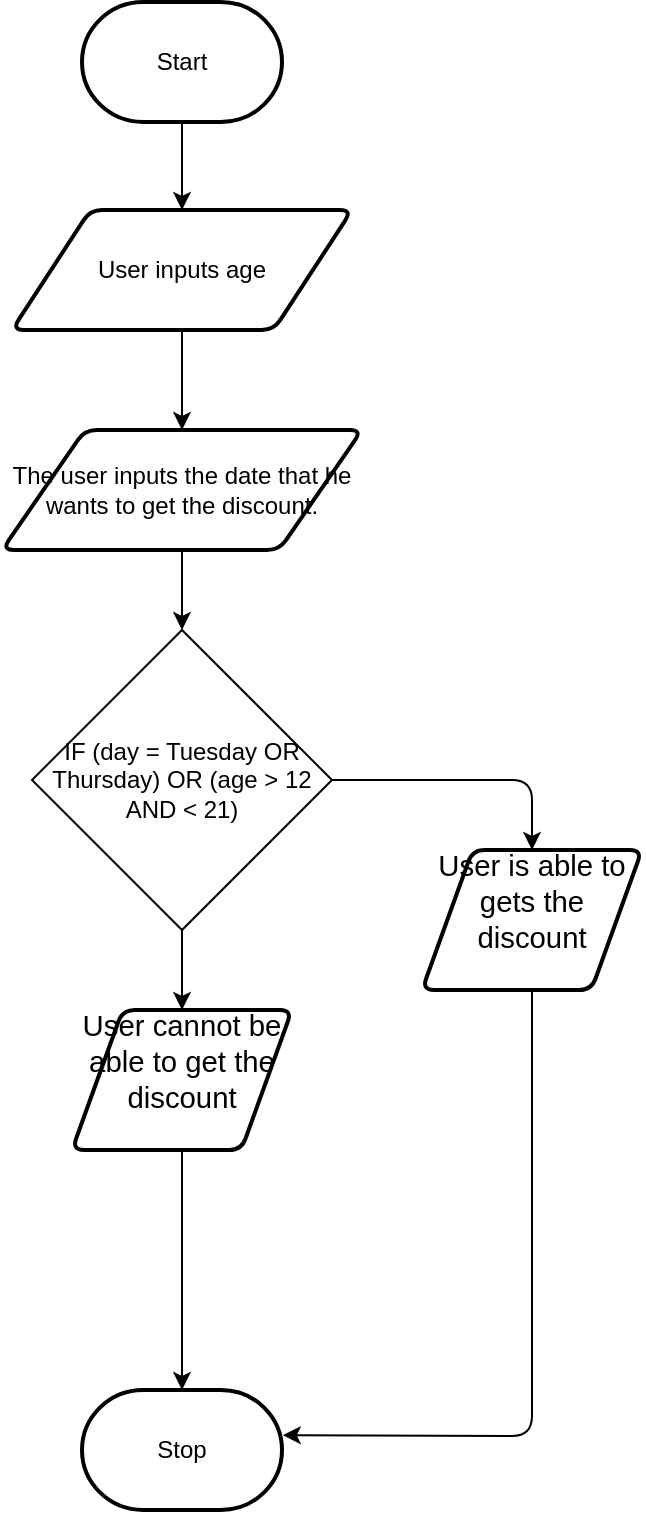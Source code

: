 <mxfile>
    <diagram id="GInHtZuMB5CcCfA9ihm7" name="Page-1">
        <mxGraphModel dx="856" dy="601" grid="1" gridSize="10" guides="1" tooltips="1" connect="1" arrows="1" fold="1" page="1" pageScale="1" pageWidth="850" pageHeight="1100" math="0" shadow="0">
            <root>
                <mxCell id="0"/>
                <mxCell id="1" parent="0"/>
                <mxCell id="7" style="edgeStyle=none;html=1;" parent="1" source="2" edge="1">
                    <mxGeometry relative="1" as="geometry">
                        <mxPoint x="350" y="250" as="targetPoint"/>
                    </mxGeometry>
                </mxCell>
                <mxCell id="2" value="Start" style="strokeWidth=2;html=1;shape=mxgraph.flowchart.terminator;whiteSpace=wrap;" parent="1" vertex="1">
                    <mxGeometry x="300" y="146" width="100" height="60" as="geometry"/>
                </mxCell>
                <mxCell id="8" style="edgeStyle=none;html=1;" parent="1" source="3" edge="1">
                    <mxGeometry relative="1" as="geometry">
                        <mxPoint x="350" y="460" as="targetPoint"/>
                    </mxGeometry>
                </mxCell>
                <mxCell id="3" value="The user inputs the date that he wants to get the discount." style="shape=parallelogram;html=1;strokeWidth=2;perimeter=parallelogramPerimeter;whiteSpace=wrap;rounded=1;arcSize=12;size=0.23;" parent="1" vertex="1">
                    <mxGeometry x="260" y="360" width="180" height="60" as="geometry"/>
                </mxCell>
                <mxCell id="10" style="edgeStyle=none;html=1;" parent="1" source="5" target="6" edge="1">
                    <mxGeometry relative="1" as="geometry"/>
                </mxCell>
                <mxCell id="5" value="&lt;span id=&quot;docs-internal-guid-53308b96-7fff-50a0-43fb-136b3a0d023f&quot;&gt;&lt;p dir=&quot;ltr&quot; style=&quot;line-height: 1.2 ; margin-top: 0pt ; margin-bottom: 0pt&quot;&gt;&lt;span style=&quot;font-size: 11pt ; font-family: &amp;#34;cabin&amp;#34; , sans-serif ; background-color: transparent ; vertical-align: baseline&quot;&gt;User cannot be able to get the discount&lt;/span&gt;&lt;/p&gt;&lt;div&gt;&lt;span style=&quot;font-size: 11pt ; font-family: &amp;#34;cabin&amp;#34; , sans-serif ; color: rgb(0 , 0 , 0) ; background-color: transparent ; vertical-align: baseline&quot;&gt;&lt;br&gt;&lt;/span&gt;&lt;/div&gt;&lt;/span&gt;" style="shape=parallelogram;html=1;strokeWidth=2;perimeter=parallelogramPerimeter;whiteSpace=wrap;rounded=1;arcSize=12;size=0.23;" parent="1" vertex="1">
                    <mxGeometry x="295" y="650" width="110" height="70" as="geometry"/>
                </mxCell>
                <mxCell id="6" value="Stop" style="strokeWidth=2;html=1;shape=mxgraph.flowchart.terminator;whiteSpace=wrap;" parent="1" vertex="1">
                    <mxGeometry x="300" y="840" width="100" height="60" as="geometry"/>
                </mxCell>
                <mxCell id="13" style="edgeStyle=none;html=1;entryX=0.5;entryY=0;entryDx=0;entryDy=0;fontColor=#F0F0F0;" parent="1" target="5" edge="1">
                    <mxGeometry relative="1" as="geometry">
                        <mxPoint x="350" y="610" as="sourcePoint"/>
                    </mxGeometry>
                </mxCell>
                <mxCell id="14" style="edgeStyle=none;html=1;fontColor=#F0F0F0;" parent="1" target="12" edge="1">
                    <mxGeometry relative="1" as="geometry">
                        <Array as="points">
                            <mxPoint x="525" y="535"/>
                        </Array>
                        <mxPoint x="422.5" y="535" as="sourcePoint"/>
                    </mxGeometry>
                </mxCell>
                <mxCell id="15" style="edgeStyle=none;html=1;fontColor=#F0F0F0;entryX=1.004;entryY=0.377;entryDx=0;entryDy=0;entryPerimeter=0;" parent="1" source="12" target="6" edge="1">
                    <mxGeometry relative="1" as="geometry">
                        <mxPoint x="535" y="840" as="targetPoint"/>
                        <Array as="points">
                            <mxPoint x="525" y="863"/>
                        </Array>
                    </mxGeometry>
                </mxCell>
                <mxCell id="12" value="&lt;span id=&quot;docs-internal-guid-53308b96-7fff-50a0-43fb-136b3a0d023f&quot;&gt;&lt;p dir=&quot;ltr&quot; style=&quot;line-height: 1.2 ; margin-top: 0pt ; margin-bottom: 0pt&quot;&gt;&lt;span style=&quot;font-size: 11pt ; font-family: &amp;#34;cabin&amp;#34; , sans-serif ; background-color: transparent ; vertical-align: baseline&quot;&gt;User is able to gets the discount&lt;/span&gt;&lt;/p&gt;&lt;div&gt;&lt;span style=&quot;font-size: 11pt ; font-family: &amp;#34;cabin&amp;#34; , sans-serif ; color: rgb(0 , 0 , 0) ; background-color: transparent ; vertical-align: baseline&quot;&gt;&lt;br&gt;&lt;/span&gt;&lt;/div&gt;&lt;/span&gt;" style="shape=parallelogram;html=1;strokeWidth=2;perimeter=parallelogramPerimeter;whiteSpace=wrap;rounded=1;arcSize=12;size=0.23;" parent="1" vertex="1">
                    <mxGeometry x="470" y="570" width="110" height="70" as="geometry"/>
                </mxCell>
                <mxCell id="16" value="&lt;font color=&quot;#ffffff&quot;&gt;yes&lt;span style=&quot;font-family: monospace ; font-size: 0px&quot;&gt;%3CmxGraphModel%3E%3Croot%3E%3CmxCell%20id%3D%220%22%2F%3E%3CmxCell%20id%3D%221%22%20parent%3D%220%22%2F%3E%3CmxCell%20id%3D%222%22%20value%3D%22%26lt%3Bspan%20id%3D%26quot%3Bdocs-internal-guid-53308b96-7fff-50a0-43fb-136b3a0d023f%26quot%3B%26gt%3B%26lt%3Bp%20dir%3D%26quot%3Bltr%26quot%3B%20style%3D%26quot%3Bline-height%3A%201.2%20%3B%20margin-top%3A%200pt%20%3B%20margin-bottom%3A%200pt%26quot%3B%26gt%3B%26lt%3Bspan%20style%3D%26quot%3Bfont-size%3A%2011pt%20%3B%20font-family%3A%20%26amp%3B%2334%3Bcabin%26amp%3B%2334%3B%20%2C%20sans-serif%20%3B%20background-color%3A%20transparent%20%3B%20vertical-align%3A%20baseline%26quot%3B%26gt%3BUser%20doesnt%20get%20the%20discount%26lt%3B%2Fspan%26gt%3B%26lt%3B%2Fp%26gt%3B%26lt%3Bdiv%26gt%3B%26lt%3Bspan%20style%3D%26quot%3Bfont-size%3A%2011pt%20%3B%20font-family%3A%20%26amp%3B%2334%3Bcabin%26amp%3B%2334%3B%20%2C%20sans-serif%20%3B%20color%3A%20rgb(0%20%2C%200%20%2C%200)%20%3B%20background-color%3A%20transparent%20%3B%20vertical-align%3A%20baseline%26quot%3B%26gt%3B%26lt%3Bbr%26gt%3B%26lt%3B%2Fspan%26gt%3B%26lt%3B%2Fdiv%26gt%3B%26lt%3B%2Fspan%26gt%3B%22%20style%3D%22shape%3Dparallelogram%3Bhtml%3D1%3BstrokeWidth%3D2%3Bperimeter%3DparallelogramPerimeter%3BwhiteSpace%3Dwrap%3Brounded%3D1%3BarcSize%3D12%3Bsize%3D0.23%3B%22%20vertex%3D%221%22%20parent%3D%221%22%3E%3CmxGeometry%20x%3D%22300%22%20y%3D%22650%22%20width%3D%22110%22%20height%3D%2270%22%20as%3D%22geometry%22%2F%3E%3C%2FmxCell%3E%3C%2Froot%3E%3C%2FmxGraphModel%3E&lt;/span&gt;&lt;span style=&quot;font-family: monospace ; font-size: 0px&quot;&gt;%3CmxGraphModel%3E%3Croot%3E%3CmxCell%20id%3D%220%22%2F%3E%3CmxCell%20id%3D%221%22%20parent%3D%220%22%2F%3E%3CmxCell%20id%3D%222%22%20value%3D%22%26lt%3Bspan%20id%3D%26quot%3Bdocs-internal-guid-53308b96-7fff-50a0-43fb-136b3a0d023f%26quot%3B%26gt%3B%26lt%3Bp%20dir%3D%26quot%3Bltr%26quot%3B%20style%3D%26quot%3Bline-height%3A%201.2%20%3B%20margin-top%3A%200pt%20%3B%20margin-bottom%3A%200pt%26quot%3B%26gt%3B%26lt%3Bspan%20style%3D%26quot%3Bfont-size%3A%2011pt%20%3B%20font-family%3A%20%26amp%3B%2334%3Bcabin%26amp%3B%2334%3B%20%2C%20sans-serif%20%3B%20background-color%3A%20transparent%20%3B%20vertical-align%3A%20baseline%26quot%3B%26gt%3BUser%20doesnt%20get%20the%20discount%26lt%3B%2Fspan%26gt%3B%26lt%3B%2Fp%26gt%3B%26lt%3Bdiv%26gt%3B%26lt%3Bspan%20style%3D%26quot%3Bfont-size%3A%2011pt%20%3B%20font-family%3A%20%26amp%3B%2334%3Bcabin%26amp%3B%2334%3B%20%2C%20sans-serif%20%3B%20color%3A%20rgb(0%20%2C%200%20%2C%200)%20%3B%20background-color%3A%20transparent%20%3B%20vertical-align%3A%20baseline%26quot%3B%26gt%3B%26lt%3Bbr%26gt%3B%26lt%3B%2Fspan%26gt%3B%26lt%3B%2Fdiv%26gt%3B%26lt%3B%2Fspan%26gt%3B%22%20style%3D%22shape%3Dparallelogram%3Bhtml%3D1%3BstrokeWidth%3D2%3Bperimeter%3DparallelogramPerimeter%3BwhiteSpace%3Dwrap%3Brounded%3D1%3BarcSize%3D12%3Bsize%3D0.23%3B%22%20vertex%3D%221%22%20parent%3D%221%22%3E%3CmxGeometry%20x%3D%22300%22%20y%3D%22650%22%20width%3D%22110%22%20height%3D%2270%22%20as%3D%22geometry%22%2F%3E%3C%2FmxCell%3E%3C%2Froot%3E%3C%2FmxGraphModel%3E&lt;/span&gt;&lt;/font&gt;" style="text;html=1;strokeColor=none;fillColor=none;align=center;verticalAlign=middle;whiteSpace=wrap;rounded=0;fontColor=#F0F0F0;" parent="1" vertex="1">
                    <mxGeometry x="380" y="480" width="60" height="30" as="geometry"/>
                </mxCell>
                <mxCell id="17" value="&lt;font color=&quot;#ffffff&quot;&gt;No&lt;/font&gt;" style="text;html=1;strokeColor=none;fillColor=none;align=center;verticalAlign=middle;whiteSpace=wrap;rounded=0;fontColor=#F0F0F0;" parent="1" vertex="1">
                    <mxGeometry x="270" y="580" width="60" height="30" as="geometry"/>
                </mxCell>
                <mxCell id="20" style="edgeStyle=none;html=1;" parent="1" source="19" target="3" edge="1">
                    <mxGeometry relative="1" as="geometry"/>
                </mxCell>
                <mxCell id="19" value="User inputs age" style="shape=parallelogram;html=1;strokeWidth=2;perimeter=parallelogramPerimeter;whiteSpace=wrap;rounded=1;arcSize=12;size=0.23;" parent="1" vertex="1">
                    <mxGeometry x="265" y="250" width="170" height="60" as="geometry"/>
                </mxCell>
                <mxCell id="21" value="&lt;div&gt;&lt;font color=&quot;#000000&quot;&gt;&amp;nbsp;&lt;/font&gt;&lt;/div&gt;&lt;div&gt;&lt;font color=&quot;#000000&quot;&gt;IF (day = Tuesday OR Thursday) OR (age &amp;gt; 12 AND &amp;lt; 21)&lt;/font&gt;&lt;/div&gt;&lt;div&gt;&lt;br&gt;&lt;/div&gt;" style="rhombus;whiteSpace=wrap;html=1;fontColor=#FFFFFF;" vertex="1" parent="1">
                    <mxGeometry x="275" y="460" width="150" height="150" as="geometry"/>
                </mxCell>
            </root>
        </mxGraphModel>
    </diagram>
</mxfile>